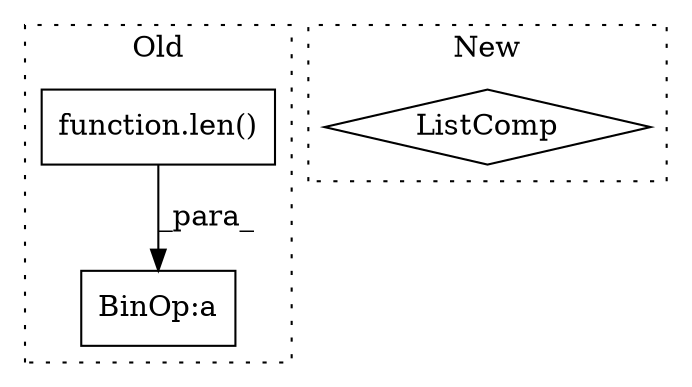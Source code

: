 digraph G {
subgraph cluster0 {
1 [label="function.len()" a="75" s="7410,7424" l="4,1" shape="box"];
3 [label="BinOp:a" a="82" s="7407" l="3" shape="box"];
label = "Old";
style="dotted";
}
subgraph cluster1 {
2 [label="ListComp" a="106" s="8217" l="75" shape="diamond"];
label = "New";
style="dotted";
}
1 -> 3 [label="_para_"];
}